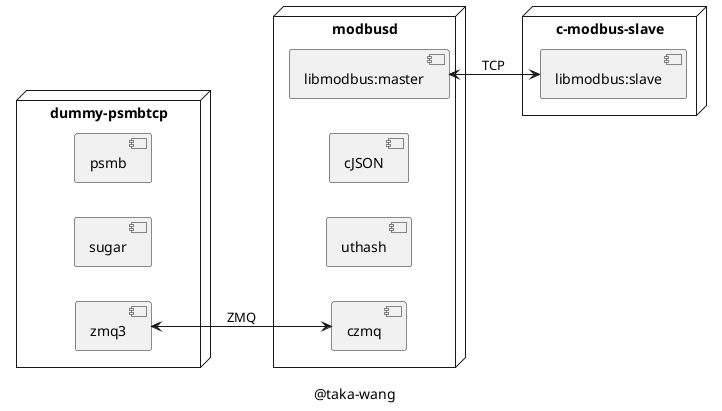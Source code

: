 @startuml

node dummy-psmbtcp{
	[psmb]
	[sugar]
	[zmq3]
}

node modbusd {
	[libmodbus:master]
	[cJSON]
	[uthash]
	[czmq]
}

node c-modbus-slave{
	[libmodbus:slave]
}

left to right direction
[zmq3] <--> [czmq]: ZMQ
[libmodbus:master] <--> [libmodbus:slave]: TCP

caption @taka-wang

@enduml
